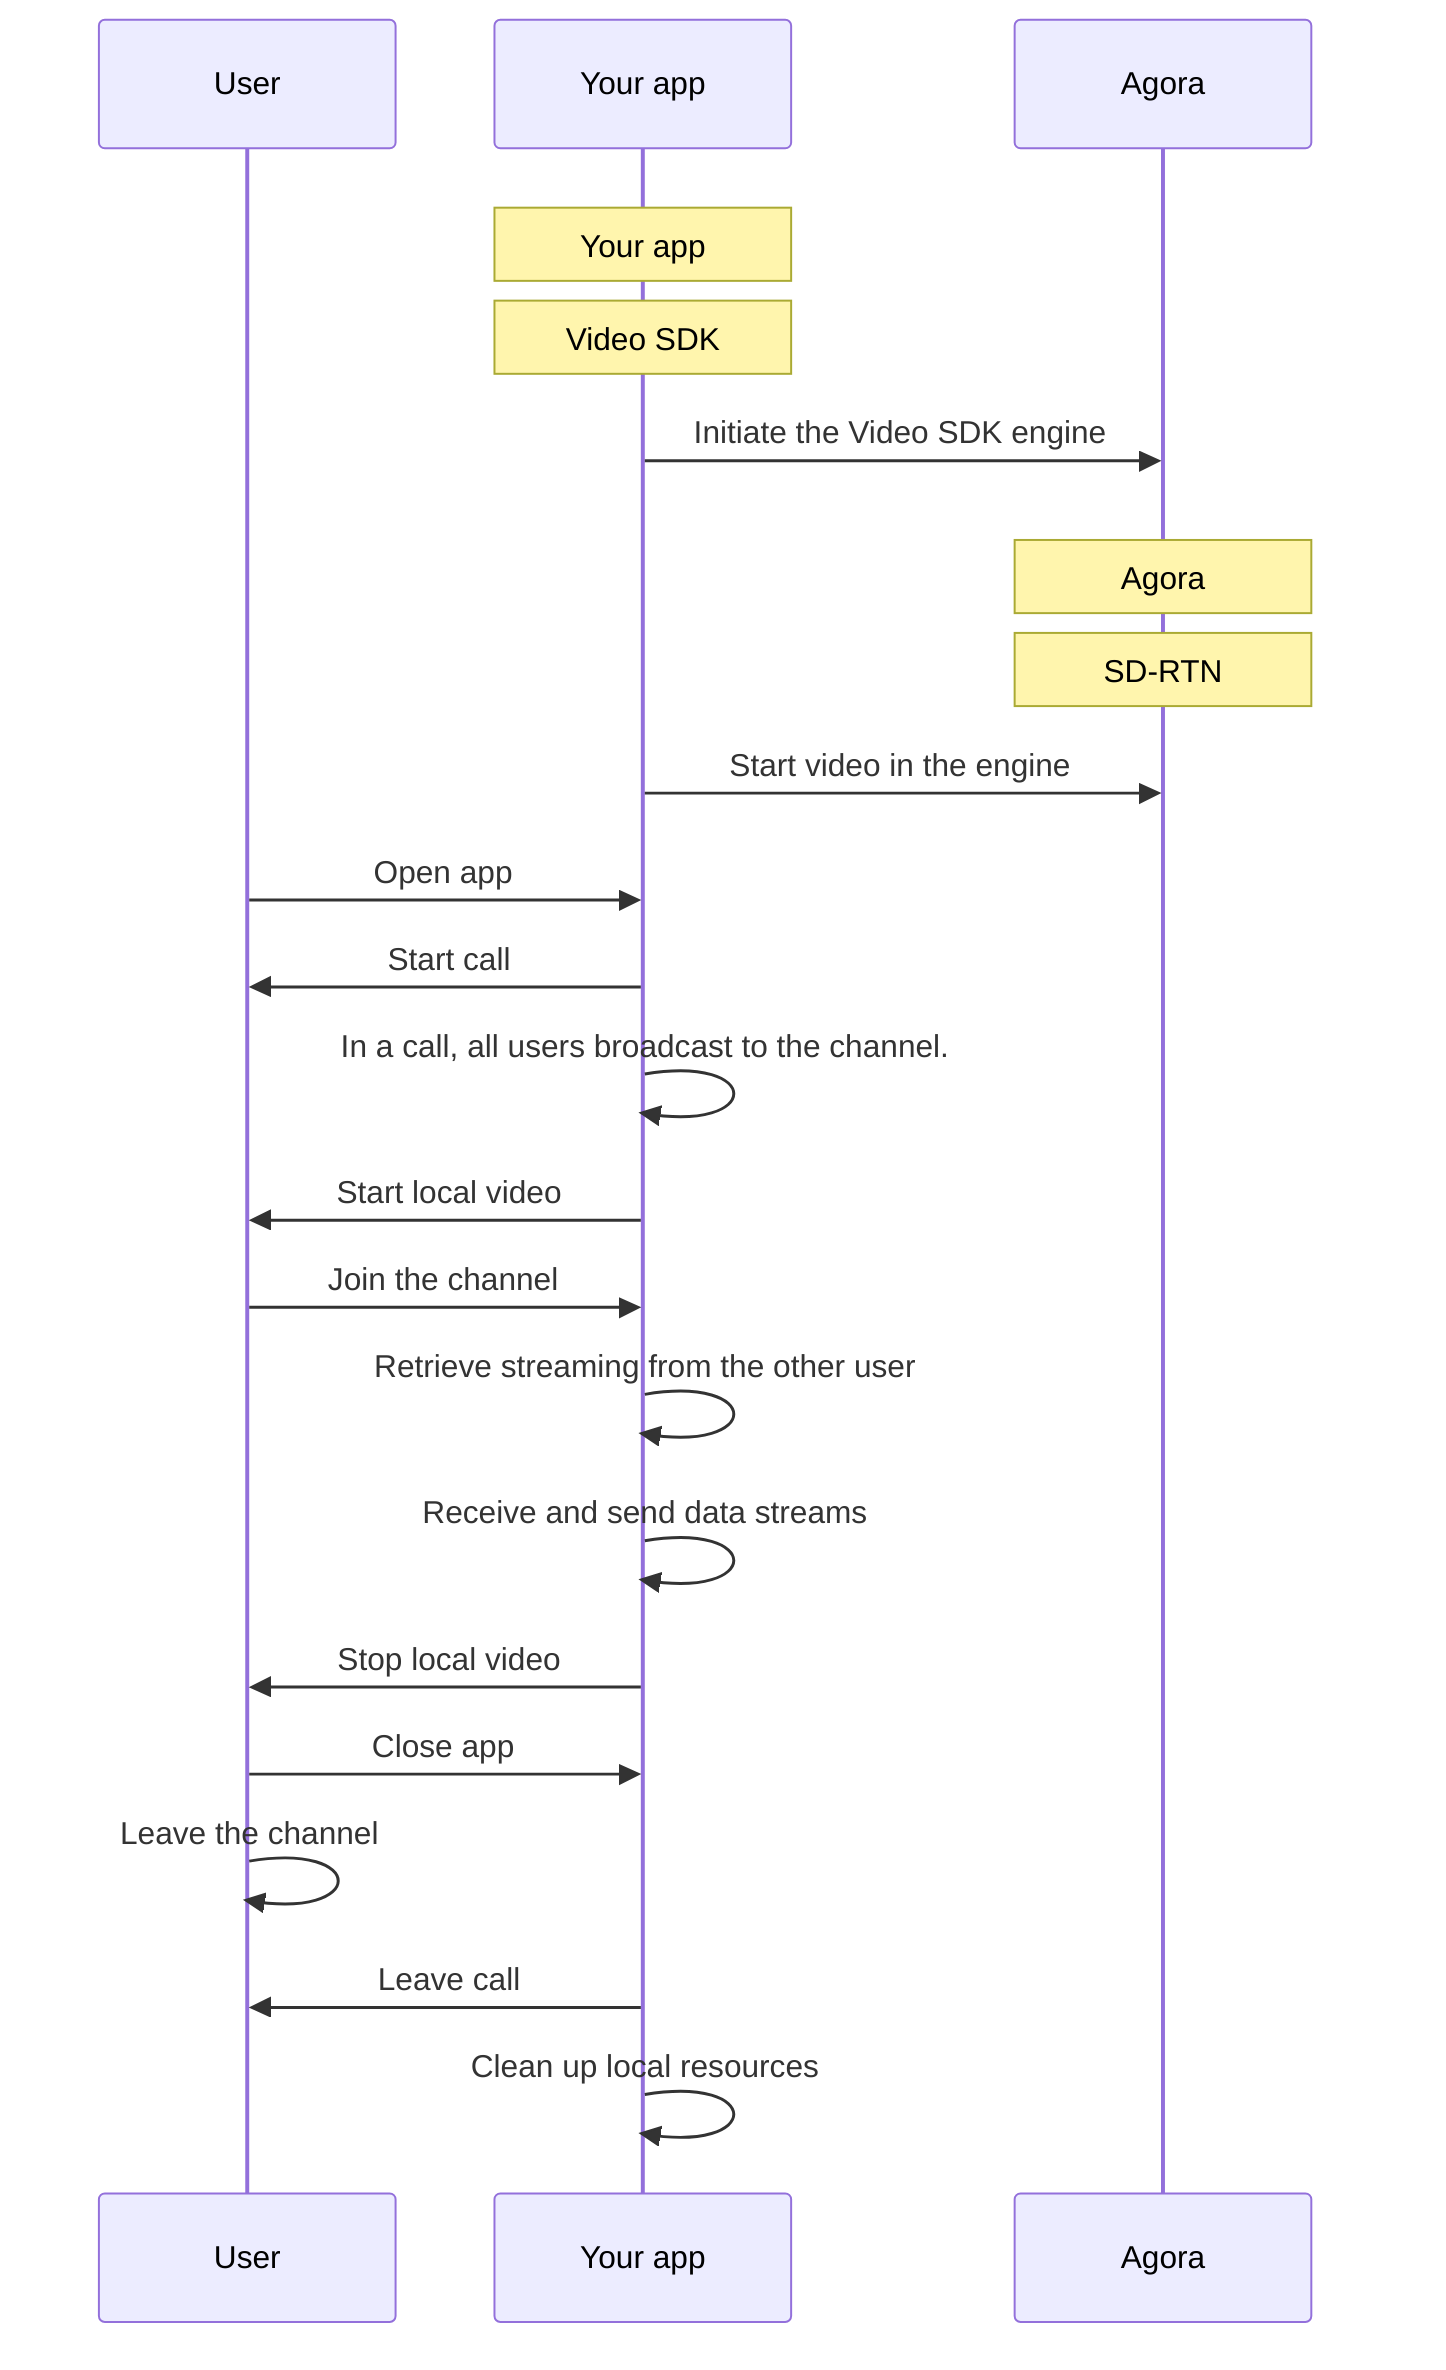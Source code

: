 sequenceDiagram
    participant User as User
    participant App as Your app
    participant Agora as Agora
    
    rect rgb(255, 255, 255)
    note over App: Your app
    note over App: Video SDK
    App ->> Agora: Initiate the Video SDK engine
    end
    
    rect rgb(255, 255, 255)
    note over Agora: Agora
    note over Agora: SD-RTN
    App ->> Agora: Start video in the engine
    end

    User ->> App: Open app
    App ->> User: Start call
    App ->> App: In a call, all users broadcast to the channel.
    App ->> User: Start local video
    User ->> App: Join the channel
    App ->> App: Retrieve streaming from the other user
    App ->> App: Receive and send data streams
    App ->> User: Stop local video
    User ->> App: Close app
    User ->> User: Leave the channel
    App ->> User: Leave call
    App ->> App: Clean up local resources